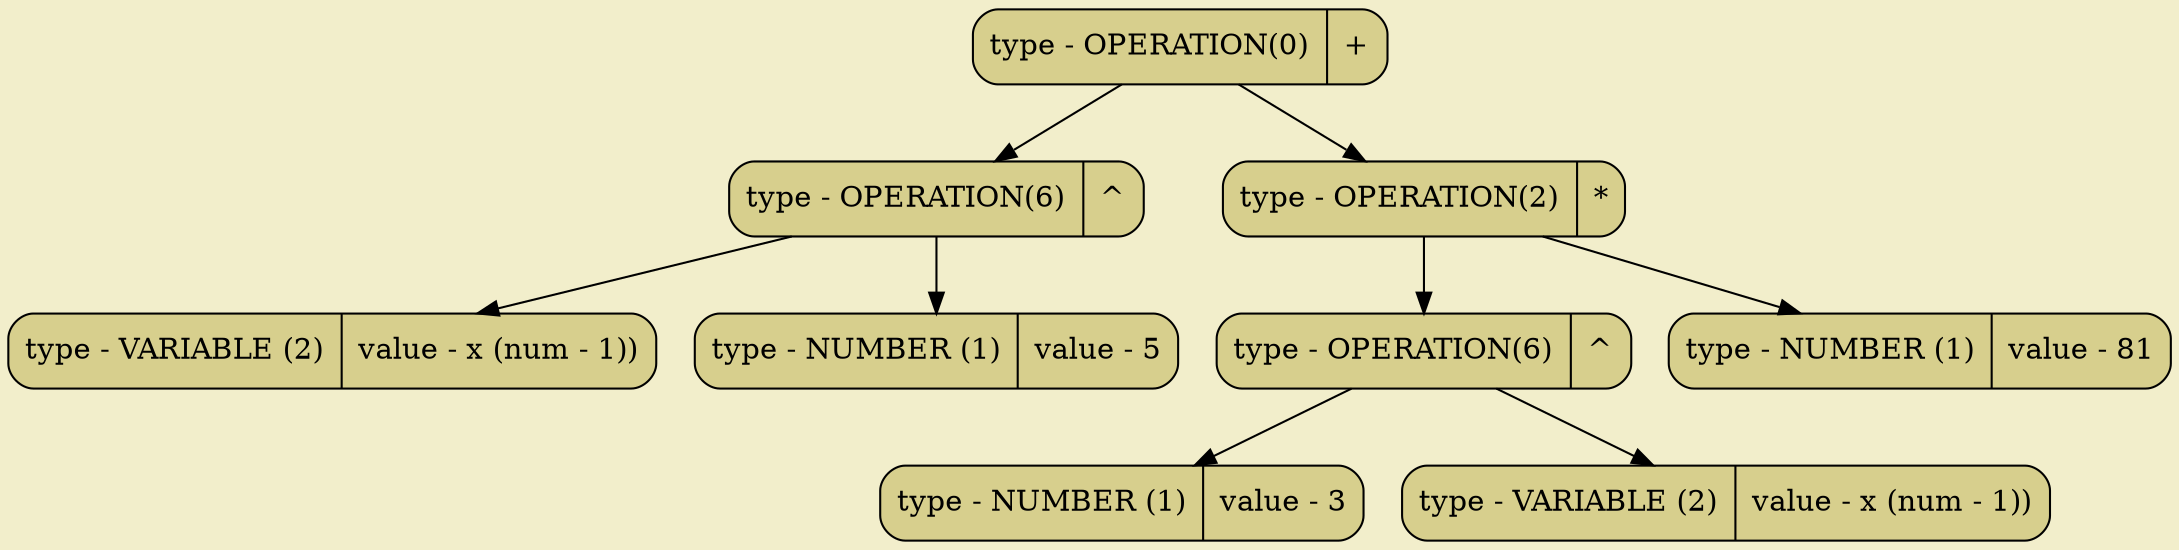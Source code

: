digraph
{
bgcolor="#F2EECB";
rankdir = TB;
POINT_0x65204b4db6d0[shape=Mrecord, label = "type - OPERATION(0) | +", style="filled",fillcolor="#D7CF8D"]
POINT_0x65204b4db5b0[shape=Mrecord, label = "type - OPERATION(6) | ^", style="filled",fillcolor="#D7CF8D"]
POINT_0x65204b4db580[shape=Mrecord, label = "type - VARIABLE (2) | value - x (num - 1))", style="filled",fillcolor="#D7CF8D"]
POINT_0x65204b4db640[shape=Mrecord, label = "type - NUMBER (1) | value - 5", style="filled",fillcolor="#D7CF8D"]
POINT_0x65204b4db7b0[shape=Mrecord, label = "type - OPERATION(2) | *", style="filled",fillcolor="#D7CF8D"]
POINT_0x65204b4db730[shape=Mrecord, label = "type - OPERATION(6) | ^", style="filled",fillcolor="#D7CF8D"]
POINT_0x65204b4db700[shape=Mrecord, label = "type - NUMBER (1) | value - 3", style="filled",fillcolor="#D7CF8D"]
POINT_0x65204b4db780[shape=Mrecord, label = "type - VARIABLE (2) | value - x (num - 1))", style="filled",fillcolor="#D7CF8D"]
POINT_0x65204b4db8d0[shape=Mrecord, label = "type - NUMBER (1) | value - 81", style="filled",fillcolor="#D7CF8D"]
POINT_0x65204b4db6d0 -> POINT_0x65204b4db5b0
POINT_0x65204b4db6d0 -> POINT_0x65204b4db7b0
POINT_0x65204b4db5b0 -> POINT_0x65204b4db580
POINT_0x65204b4db5b0 -> POINT_0x65204b4db640
POINT_0x65204b4db7b0 -> POINT_0x65204b4db730
POINT_0x65204b4db7b0 -> POINT_0x65204b4db8d0
POINT_0x65204b4db730 -> POINT_0x65204b4db700
POINT_0x65204b4db730 -> POINT_0x65204b4db780
}
